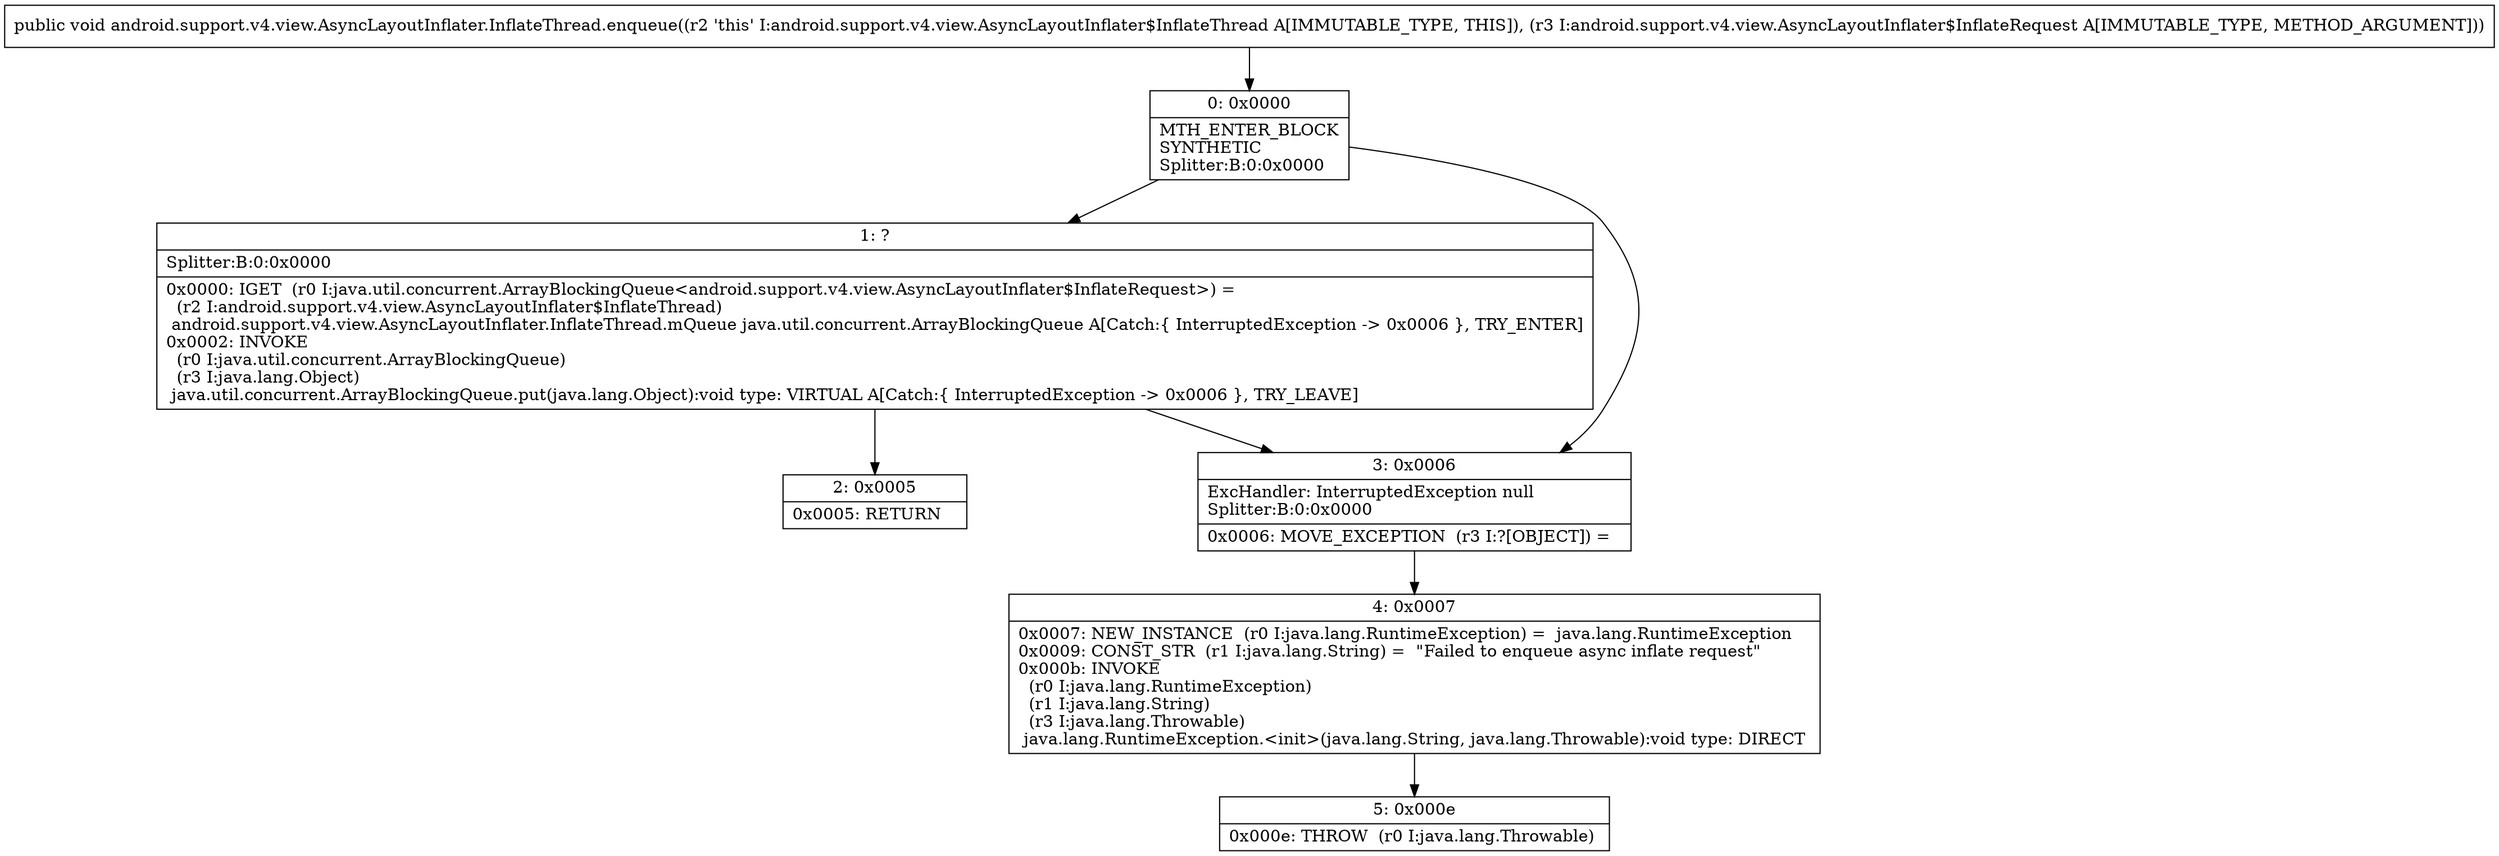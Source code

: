 digraph "CFG forandroid.support.v4.view.AsyncLayoutInflater.InflateThread.enqueue(Landroid\/support\/v4\/view\/AsyncLayoutInflater$InflateRequest;)V" {
Node_0 [shape=record,label="{0\:\ 0x0000|MTH_ENTER_BLOCK\lSYNTHETIC\lSplitter:B:0:0x0000\l}"];
Node_1 [shape=record,label="{1\:\ ?|Splitter:B:0:0x0000\l|0x0000: IGET  (r0 I:java.util.concurrent.ArrayBlockingQueue\<android.support.v4.view.AsyncLayoutInflater$InflateRequest\>) = \l  (r2 I:android.support.v4.view.AsyncLayoutInflater$InflateThread)\l android.support.v4.view.AsyncLayoutInflater.InflateThread.mQueue java.util.concurrent.ArrayBlockingQueue A[Catch:\{ InterruptedException \-\> 0x0006 \}, TRY_ENTER]\l0x0002: INVOKE  \l  (r0 I:java.util.concurrent.ArrayBlockingQueue)\l  (r3 I:java.lang.Object)\l java.util.concurrent.ArrayBlockingQueue.put(java.lang.Object):void type: VIRTUAL A[Catch:\{ InterruptedException \-\> 0x0006 \}, TRY_LEAVE]\l}"];
Node_2 [shape=record,label="{2\:\ 0x0005|0x0005: RETURN   \l}"];
Node_3 [shape=record,label="{3\:\ 0x0006|ExcHandler: InterruptedException null\lSplitter:B:0:0x0000\l|0x0006: MOVE_EXCEPTION  (r3 I:?[OBJECT]) =  \l}"];
Node_4 [shape=record,label="{4\:\ 0x0007|0x0007: NEW_INSTANCE  (r0 I:java.lang.RuntimeException) =  java.lang.RuntimeException \l0x0009: CONST_STR  (r1 I:java.lang.String) =  \"Failed to enqueue async inflate request\" \l0x000b: INVOKE  \l  (r0 I:java.lang.RuntimeException)\l  (r1 I:java.lang.String)\l  (r3 I:java.lang.Throwable)\l java.lang.RuntimeException.\<init\>(java.lang.String, java.lang.Throwable):void type: DIRECT \l}"];
Node_5 [shape=record,label="{5\:\ 0x000e|0x000e: THROW  (r0 I:java.lang.Throwable) \l}"];
MethodNode[shape=record,label="{public void android.support.v4.view.AsyncLayoutInflater.InflateThread.enqueue((r2 'this' I:android.support.v4.view.AsyncLayoutInflater$InflateThread A[IMMUTABLE_TYPE, THIS]), (r3 I:android.support.v4.view.AsyncLayoutInflater$InflateRequest A[IMMUTABLE_TYPE, METHOD_ARGUMENT])) }"];
MethodNode -> Node_0;
Node_0 -> Node_1;
Node_0 -> Node_3;
Node_1 -> Node_2;
Node_1 -> Node_3;
Node_3 -> Node_4;
Node_4 -> Node_5;
}

